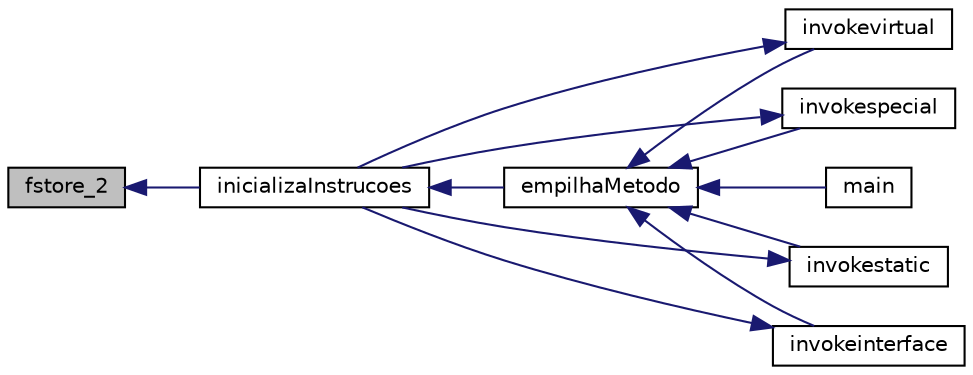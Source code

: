 digraph "fstore_2"
{
 // INTERACTIVE_SVG=YES
  edge [fontname="Helvetica",fontsize="10",labelfontname="Helvetica",labelfontsize="10"];
  node [fontname="Helvetica",fontsize="10",shape=record];
  rankdir="LR";
  Node1133 [label="fstore_2",height=0.2,width=0.4,color="black", fillcolor="grey75", style="filled", fontcolor="black"];
  Node1133 -> Node1134 [dir="back",color="midnightblue",fontsize="10",style="solid",fontname="Helvetica"];
  Node1134 [label="inicializaInstrucoes",height=0.2,width=0.4,color="black", fillcolor="white", style="filled",URL="$instrucao_8h.html#a308f4b87fb42ab5a62790c0127003ebe"];
  Node1134 -> Node1135 [dir="back",color="midnightblue",fontsize="10",style="solid",fontname="Helvetica"];
  Node1135 [label="empilhaMetodo",height=0.2,width=0.4,color="black", fillcolor="white", style="filled",URL="$metodo_8h.html#a68acc5b3f2238f62b7d0ee50964183c1"];
  Node1135 -> Node1136 [dir="back",color="midnightblue",fontsize="10",style="solid",fontname="Helvetica"];
  Node1136 [label="invokevirtual",height=0.2,width=0.4,color="black", fillcolor="white", style="filled",URL="$instrucao_8h.html#a78801a57dd7317b58754d741e22607a7"];
  Node1136 -> Node1134 [dir="back",color="midnightblue",fontsize="10",style="solid",fontname="Helvetica"];
  Node1135 -> Node1137 [dir="back",color="midnightblue",fontsize="10",style="solid",fontname="Helvetica"];
  Node1137 [label="invokespecial",height=0.2,width=0.4,color="black", fillcolor="white", style="filled",URL="$instrucao_8h.html#aea396d65920fd2046b81c2b5742f8fc2"];
  Node1137 -> Node1134 [dir="back",color="midnightblue",fontsize="10",style="solid",fontname="Helvetica"];
  Node1135 -> Node1138 [dir="back",color="midnightblue",fontsize="10",style="solid",fontname="Helvetica"];
  Node1138 [label="invokestatic",height=0.2,width=0.4,color="black", fillcolor="white", style="filled",URL="$instrucao_8h.html#a99b74fdcaa5d59615718fc49f4cb1bf2"];
  Node1138 -> Node1134 [dir="back",color="midnightblue",fontsize="10",style="solid",fontname="Helvetica"];
  Node1135 -> Node1139 [dir="back",color="midnightblue",fontsize="10",style="solid",fontname="Helvetica"];
  Node1139 [label="invokeinterface",height=0.2,width=0.4,color="black", fillcolor="white", style="filled",URL="$instrucao_8h.html#a04465c61aa4c123ce79dc562244e7af8"];
  Node1139 -> Node1134 [dir="back",color="midnightblue",fontsize="10",style="solid",fontname="Helvetica"];
  Node1135 -> Node1140 [dir="back",color="midnightblue",fontsize="10",style="solid",fontname="Helvetica"];
  Node1140 [label="main",height=0.2,width=0.4,color="black", fillcolor="white", style="filled",URL="$main_8c.html#a0ddf1224851353fc92bfbff6f499fa97"];
}
